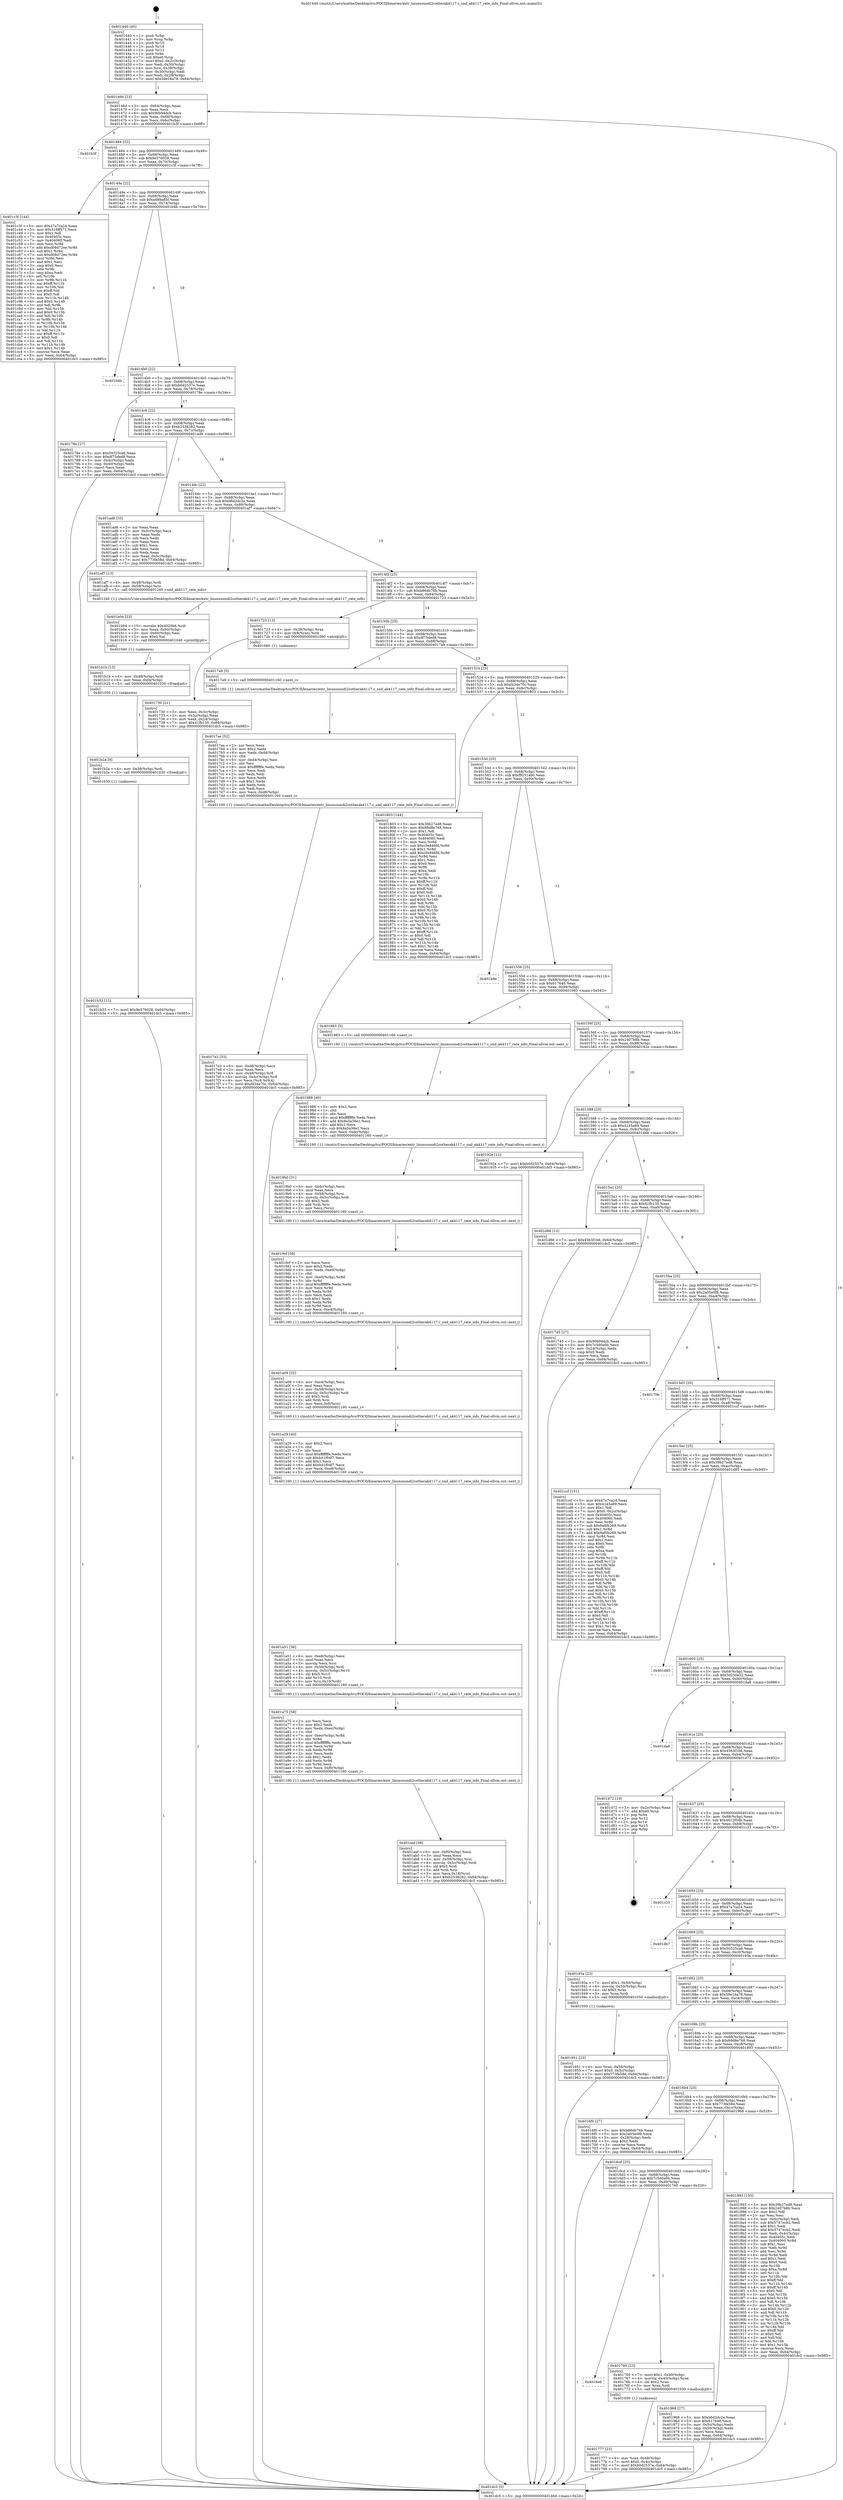 digraph "0x401440" {
  label = "0x401440 (/mnt/c/Users/mathe/Desktop/tcc/POCII/binaries/extr_linuxsoundi2cotherak4117.c_snd_ak4117_rate_info_Final-ollvm.out::main(0))"
  labelloc = "t"
  node[shape=record]

  Entry [label="",width=0.3,height=0.3,shape=circle,fillcolor=black,style=filled]
  "0x40146d" [label="{
     0x40146d [23]\l
     | [instrs]\l
     &nbsp;&nbsp;0x40146d \<+3\>: mov -0x64(%rbp),%eax\l
     &nbsp;&nbsp;0x401470 \<+2\>: mov %eax,%ecx\l
     &nbsp;&nbsp;0x401472 \<+6\>: sub $0x90b94dcb,%ecx\l
     &nbsp;&nbsp;0x401478 \<+3\>: mov %eax,-0x68(%rbp)\l
     &nbsp;&nbsp;0x40147b \<+3\>: mov %ecx,-0x6c(%rbp)\l
     &nbsp;&nbsp;0x40147e \<+6\>: je 0000000000401b3f \<main+0x6ff\>\l
  }"]
  "0x401b3f" [label="{
     0x401b3f\l
  }", style=dashed]
  "0x401484" [label="{
     0x401484 [22]\l
     | [instrs]\l
     &nbsp;&nbsp;0x401484 \<+5\>: jmp 0000000000401489 \<main+0x49\>\l
     &nbsp;&nbsp;0x401489 \<+3\>: mov -0x68(%rbp),%eax\l
     &nbsp;&nbsp;0x40148c \<+5\>: sub $0x9e376028,%eax\l
     &nbsp;&nbsp;0x401491 \<+3\>: mov %eax,-0x70(%rbp)\l
     &nbsp;&nbsp;0x401494 \<+6\>: je 0000000000401c3f \<main+0x7ff\>\l
  }"]
  Exit [label="",width=0.3,height=0.3,shape=circle,fillcolor=black,style=filled,peripheries=2]
  "0x401c3f" [label="{
     0x401c3f [144]\l
     | [instrs]\l
     &nbsp;&nbsp;0x401c3f \<+5\>: mov $0x47a7ca24,%eax\l
     &nbsp;&nbsp;0x401c44 \<+5\>: mov $0x316ff571,%ecx\l
     &nbsp;&nbsp;0x401c49 \<+2\>: mov $0x1,%dl\l
     &nbsp;&nbsp;0x401c4b \<+7\>: mov 0x40405c,%esi\l
     &nbsp;&nbsp;0x401c52 \<+7\>: mov 0x404060,%edi\l
     &nbsp;&nbsp;0x401c59 \<+3\>: mov %esi,%r8d\l
     &nbsp;&nbsp;0x401c5c \<+7\>: add $0xd08d72ee,%r8d\l
     &nbsp;&nbsp;0x401c63 \<+4\>: sub $0x1,%r8d\l
     &nbsp;&nbsp;0x401c67 \<+7\>: sub $0xd08d72ee,%r8d\l
     &nbsp;&nbsp;0x401c6e \<+4\>: imul %r8d,%esi\l
     &nbsp;&nbsp;0x401c72 \<+3\>: and $0x1,%esi\l
     &nbsp;&nbsp;0x401c75 \<+3\>: cmp $0x0,%esi\l
     &nbsp;&nbsp;0x401c78 \<+4\>: sete %r9b\l
     &nbsp;&nbsp;0x401c7c \<+3\>: cmp $0xa,%edi\l
     &nbsp;&nbsp;0x401c7f \<+4\>: setl %r10b\l
     &nbsp;&nbsp;0x401c83 \<+3\>: mov %r9b,%r11b\l
     &nbsp;&nbsp;0x401c86 \<+4\>: xor $0xff,%r11b\l
     &nbsp;&nbsp;0x401c8a \<+3\>: mov %r10b,%bl\l
     &nbsp;&nbsp;0x401c8d \<+3\>: xor $0xff,%bl\l
     &nbsp;&nbsp;0x401c90 \<+3\>: xor $0x0,%dl\l
     &nbsp;&nbsp;0x401c93 \<+3\>: mov %r11b,%r14b\l
     &nbsp;&nbsp;0x401c96 \<+4\>: and $0x0,%r14b\l
     &nbsp;&nbsp;0x401c9a \<+3\>: and %dl,%r9b\l
     &nbsp;&nbsp;0x401c9d \<+3\>: mov %bl,%r15b\l
     &nbsp;&nbsp;0x401ca0 \<+4\>: and $0x0,%r15b\l
     &nbsp;&nbsp;0x401ca4 \<+3\>: and %dl,%r10b\l
     &nbsp;&nbsp;0x401ca7 \<+3\>: or %r9b,%r14b\l
     &nbsp;&nbsp;0x401caa \<+3\>: or %r10b,%r15b\l
     &nbsp;&nbsp;0x401cad \<+3\>: xor %r15b,%r14b\l
     &nbsp;&nbsp;0x401cb0 \<+3\>: or %bl,%r11b\l
     &nbsp;&nbsp;0x401cb3 \<+4\>: xor $0xff,%r11b\l
     &nbsp;&nbsp;0x401cb7 \<+3\>: or $0x0,%dl\l
     &nbsp;&nbsp;0x401cba \<+3\>: and %dl,%r11b\l
     &nbsp;&nbsp;0x401cbd \<+3\>: or %r11b,%r14b\l
     &nbsp;&nbsp;0x401cc0 \<+4\>: test $0x1,%r14b\l
     &nbsp;&nbsp;0x401cc4 \<+3\>: cmovne %ecx,%eax\l
     &nbsp;&nbsp;0x401cc7 \<+3\>: mov %eax,-0x64(%rbp)\l
     &nbsp;&nbsp;0x401cca \<+5\>: jmp 0000000000401dc5 \<main+0x985\>\l
  }"]
  "0x40149a" [label="{
     0x40149a [22]\l
     | [instrs]\l
     &nbsp;&nbsp;0x40149a \<+5\>: jmp 000000000040149f \<main+0x5f\>\l
     &nbsp;&nbsp;0x40149f \<+3\>: mov -0x68(%rbp),%eax\l
     &nbsp;&nbsp;0x4014a2 \<+5\>: sub $0xa489a85f,%eax\l
     &nbsp;&nbsp;0x4014a7 \<+3\>: mov %eax,-0x74(%rbp)\l
     &nbsp;&nbsp;0x4014aa \<+6\>: je 0000000000401b4b \<main+0x70b\>\l
  }"]
  "0x401b33" [label="{
     0x401b33 [12]\l
     | [instrs]\l
     &nbsp;&nbsp;0x401b33 \<+7\>: movl $0x9e376028,-0x64(%rbp)\l
     &nbsp;&nbsp;0x401b3a \<+5\>: jmp 0000000000401dc5 \<main+0x985\>\l
  }"]
  "0x401b4b" [label="{
     0x401b4b\l
  }", style=dashed]
  "0x4014b0" [label="{
     0x4014b0 [22]\l
     | [instrs]\l
     &nbsp;&nbsp;0x4014b0 \<+5\>: jmp 00000000004014b5 \<main+0x75\>\l
     &nbsp;&nbsp;0x4014b5 \<+3\>: mov -0x68(%rbp),%eax\l
     &nbsp;&nbsp;0x4014b8 \<+5\>: sub $0xb0d2537e,%eax\l
     &nbsp;&nbsp;0x4014bd \<+3\>: mov %eax,-0x78(%rbp)\l
     &nbsp;&nbsp;0x4014c0 \<+6\>: je 000000000040178e \<main+0x34e\>\l
  }"]
  "0x401b2a" [label="{
     0x401b2a [9]\l
     | [instrs]\l
     &nbsp;&nbsp;0x401b2a \<+4\>: mov -0x58(%rbp),%rdi\l
     &nbsp;&nbsp;0x401b2e \<+5\>: call 0000000000401030 \<free@plt\>\l
     | [calls]\l
     &nbsp;&nbsp;0x401030 \{1\} (unknown)\l
  }"]
  "0x40178e" [label="{
     0x40178e [27]\l
     | [instrs]\l
     &nbsp;&nbsp;0x40178e \<+5\>: mov $0x50325ca6,%eax\l
     &nbsp;&nbsp;0x401793 \<+5\>: mov $0xdf75ded8,%ecx\l
     &nbsp;&nbsp;0x401798 \<+3\>: mov -0x4c(%rbp),%edx\l
     &nbsp;&nbsp;0x40179b \<+3\>: cmp -0x40(%rbp),%edx\l
     &nbsp;&nbsp;0x40179e \<+3\>: cmovl %ecx,%eax\l
     &nbsp;&nbsp;0x4017a1 \<+3\>: mov %eax,-0x64(%rbp)\l
     &nbsp;&nbsp;0x4017a4 \<+5\>: jmp 0000000000401dc5 \<main+0x985\>\l
  }"]
  "0x4014c6" [label="{
     0x4014c6 [22]\l
     | [instrs]\l
     &nbsp;&nbsp;0x4014c6 \<+5\>: jmp 00000000004014cb \<main+0x8b\>\l
     &nbsp;&nbsp;0x4014cb \<+3\>: mov -0x68(%rbp),%eax\l
     &nbsp;&nbsp;0x4014ce \<+5\>: sub $0xb2538282,%eax\l
     &nbsp;&nbsp;0x4014d3 \<+3\>: mov %eax,-0x7c(%rbp)\l
     &nbsp;&nbsp;0x4014d6 \<+6\>: je 0000000000401ad6 \<main+0x696\>\l
  }"]
  "0x401b1b" [label="{
     0x401b1b [15]\l
     | [instrs]\l
     &nbsp;&nbsp;0x401b1b \<+4\>: mov -0x48(%rbp),%rdi\l
     &nbsp;&nbsp;0x401b1f \<+6\>: mov %eax,-0xf4(%rbp)\l
     &nbsp;&nbsp;0x401b25 \<+5\>: call 0000000000401030 \<free@plt\>\l
     | [calls]\l
     &nbsp;&nbsp;0x401030 \{1\} (unknown)\l
  }"]
  "0x401ad6" [label="{
     0x401ad6 [33]\l
     | [instrs]\l
     &nbsp;&nbsp;0x401ad6 \<+2\>: xor %eax,%eax\l
     &nbsp;&nbsp;0x401ad8 \<+3\>: mov -0x5c(%rbp),%ecx\l
     &nbsp;&nbsp;0x401adb \<+2\>: mov %eax,%edx\l
     &nbsp;&nbsp;0x401add \<+2\>: sub %ecx,%edx\l
     &nbsp;&nbsp;0x401adf \<+2\>: mov %eax,%ecx\l
     &nbsp;&nbsp;0x401ae1 \<+3\>: sub $0x1,%ecx\l
     &nbsp;&nbsp;0x401ae4 \<+2\>: add %ecx,%edx\l
     &nbsp;&nbsp;0x401ae6 \<+2\>: sub %edx,%eax\l
     &nbsp;&nbsp;0x401ae8 \<+3\>: mov %eax,-0x5c(%rbp)\l
     &nbsp;&nbsp;0x401aeb \<+7\>: movl $0x773fa58d,-0x64(%rbp)\l
     &nbsp;&nbsp;0x401af2 \<+5\>: jmp 0000000000401dc5 \<main+0x985\>\l
  }"]
  "0x4014dc" [label="{
     0x4014dc [22]\l
     | [instrs]\l
     &nbsp;&nbsp;0x4014dc \<+5\>: jmp 00000000004014e1 \<main+0xa1\>\l
     &nbsp;&nbsp;0x4014e1 \<+3\>: mov -0x68(%rbp),%eax\l
     &nbsp;&nbsp;0x4014e4 \<+5\>: sub $0xb6d2dc2e,%eax\l
     &nbsp;&nbsp;0x4014e9 \<+3\>: mov %eax,-0x80(%rbp)\l
     &nbsp;&nbsp;0x4014ec \<+6\>: je 0000000000401af7 \<main+0x6b7\>\l
  }"]
  "0x401b04" [label="{
     0x401b04 [23]\l
     | [instrs]\l
     &nbsp;&nbsp;0x401b04 \<+10\>: movabs $0x4020b6,%rdi\l
     &nbsp;&nbsp;0x401b0e \<+3\>: mov %eax,-0x60(%rbp)\l
     &nbsp;&nbsp;0x401b11 \<+3\>: mov -0x60(%rbp),%esi\l
     &nbsp;&nbsp;0x401b14 \<+2\>: mov $0x0,%al\l
     &nbsp;&nbsp;0x401b16 \<+5\>: call 0000000000401040 \<printf@plt\>\l
     | [calls]\l
     &nbsp;&nbsp;0x401040 \{1\} (unknown)\l
  }"]
  "0x401af7" [label="{
     0x401af7 [13]\l
     | [instrs]\l
     &nbsp;&nbsp;0x401af7 \<+4\>: mov -0x48(%rbp),%rdi\l
     &nbsp;&nbsp;0x401afb \<+4\>: mov -0x58(%rbp),%rsi\l
     &nbsp;&nbsp;0x401aff \<+5\>: call 0000000000401240 \<snd_ak4117_rate_info\>\l
     | [calls]\l
     &nbsp;&nbsp;0x401240 \{1\} (/mnt/c/Users/mathe/Desktop/tcc/POCII/binaries/extr_linuxsoundi2cotherak4117.c_snd_ak4117_rate_info_Final-ollvm.out::snd_ak4117_rate_info)\l
  }"]
  "0x4014f2" [label="{
     0x4014f2 [25]\l
     | [instrs]\l
     &nbsp;&nbsp;0x4014f2 \<+5\>: jmp 00000000004014f7 \<main+0xb7\>\l
     &nbsp;&nbsp;0x4014f7 \<+3\>: mov -0x68(%rbp),%eax\l
     &nbsp;&nbsp;0x4014fa \<+5\>: sub $0xb86db76b,%eax\l
     &nbsp;&nbsp;0x4014ff \<+6\>: mov %eax,-0x84(%rbp)\l
     &nbsp;&nbsp;0x401505 \<+6\>: je 0000000000401723 \<main+0x2e3\>\l
  }"]
  "0x401aaf" [label="{
     0x401aaf [39]\l
     | [instrs]\l
     &nbsp;&nbsp;0x401aaf \<+6\>: mov -0xf0(%rbp),%ecx\l
     &nbsp;&nbsp;0x401ab5 \<+3\>: imul %eax,%ecx\l
     &nbsp;&nbsp;0x401ab8 \<+4\>: mov -0x58(%rbp),%rsi\l
     &nbsp;&nbsp;0x401abc \<+4\>: movslq -0x5c(%rbp),%rdi\l
     &nbsp;&nbsp;0x401ac0 \<+4\>: shl $0x5,%rdi\l
     &nbsp;&nbsp;0x401ac4 \<+3\>: add %rdi,%rsi\l
     &nbsp;&nbsp;0x401ac7 \<+3\>: mov %ecx,0x18(%rsi)\l
     &nbsp;&nbsp;0x401aca \<+7\>: movl $0xb2538282,-0x64(%rbp)\l
     &nbsp;&nbsp;0x401ad1 \<+5\>: jmp 0000000000401dc5 \<main+0x985\>\l
  }"]
  "0x401723" [label="{
     0x401723 [13]\l
     | [instrs]\l
     &nbsp;&nbsp;0x401723 \<+4\>: mov -0x38(%rbp),%rax\l
     &nbsp;&nbsp;0x401727 \<+4\>: mov 0x8(%rax),%rdi\l
     &nbsp;&nbsp;0x40172b \<+5\>: call 0000000000401060 \<atoi@plt\>\l
     | [calls]\l
     &nbsp;&nbsp;0x401060 \{1\} (unknown)\l
  }"]
  "0x40150b" [label="{
     0x40150b [25]\l
     | [instrs]\l
     &nbsp;&nbsp;0x40150b \<+5\>: jmp 0000000000401510 \<main+0xd0\>\l
     &nbsp;&nbsp;0x401510 \<+3\>: mov -0x68(%rbp),%eax\l
     &nbsp;&nbsp;0x401513 \<+5\>: sub $0xdf75ded8,%eax\l
     &nbsp;&nbsp;0x401518 \<+6\>: mov %eax,-0x88(%rbp)\l
     &nbsp;&nbsp;0x40151e \<+6\>: je 00000000004017a9 \<main+0x369\>\l
  }"]
  "0x401a75" [label="{
     0x401a75 [58]\l
     | [instrs]\l
     &nbsp;&nbsp;0x401a75 \<+2\>: xor %ecx,%ecx\l
     &nbsp;&nbsp;0x401a77 \<+5\>: mov $0x2,%edx\l
     &nbsp;&nbsp;0x401a7c \<+6\>: mov %edx,-0xec(%rbp)\l
     &nbsp;&nbsp;0x401a82 \<+1\>: cltd\l
     &nbsp;&nbsp;0x401a83 \<+7\>: mov -0xec(%rbp),%r8d\l
     &nbsp;&nbsp;0x401a8a \<+3\>: idiv %r8d\l
     &nbsp;&nbsp;0x401a8d \<+6\>: imul $0xfffffffe,%edx,%edx\l
     &nbsp;&nbsp;0x401a93 \<+3\>: mov %ecx,%r9d\l
     &nbsp;&nbsp;0x401a96 \<+3\>: sub %edx,%r9d\l
     &nbsp;&nbsp;0x401a99 \<+2\>: mov %ecx,%edx\l
     &nbsp;&nbsp;0x401a9b \<+3\>: sub $0x1,%edx\l
     &nbsp;&nbsp;0x401a9e \<+3\>: add %edx,%r9d\l
     &nbsp;&nbsp;0x401aa1 \<+3\>: sub %r9d,%ecx\l
     &nbsp;&nbsp;0x401aa4 \<+6\>: mov %ecx,-0xf0(%rbp)\l
     &nbsp;&nbsp;0x401aaa \<+5\>: call 0000000000401160 \<next_i\>\l
     | [calls]\l
     &nbsp;&nbsp;0x401160 \{1\} (/mnt/c/Users/mathe/Desktop/tcc/POCII/binaries/extr_linuxsoundi2cotherak4117.c_snd_ak4117_rate_info_Final-ollvm.out::next_i)\l
  }"]
  "0x4017a9" [label="{
     0x4017a9 [5]\l
     | [instrs]\l
     &nbsp;&nbsp;0x4017a9 \<+5\>: call 0000000000401160 \<next_i\>\l
     | [calls]\l
     &nbsp;&nbsp;0x401160 \{1\} (/mnt/c/Users/mathe/Desktop/tcc/POCII/binaries/extr_linuxsoundi2cotherak4117.c_snd_ak4117_rate_info_Final-ollvm.out::next_i)\l
  }"]
  "0x401524" [label="{
     0x401524 [25]\l
     | [instrs]\l
     &nbsp;&nbsp;0x401524 \<+5\>: jmp 0000000000401529 \<main+0xe9\>\l
     &nbsp;&nbsp;0x401529 \<+3\>: mov -0x68(%rbp),%eax\l
     &nbsp;&nbsp;0x40152c \<+5\>: sub $0xf434e70c,%eax\l
     &nbsp;&nbsp;0x401531 \<+6\>: mov %eax,-0x8c(%rbp)\l
     &nbsp;&nbsp;0x401537 \<+6\>: je 0000000000401803 \<main+0x3c3\>\l
  }"]
  "0x401a51" [label="{
     0x401a51 [36]\l
     | [instrs]\l
     &nbsp;&nbsp;0x401a51 \<+6\>: mov -0xe8(%rbp),%ecx\l
     &nbsp;&nbsp;0x401a57 \<+3\>: imul %eax,%ecx\l
     &nbsp;&nbsp;0x401a5a \<+3\>: movslq %ecx,%rsi\l
     &nbsp;&nbsp;0x401a5d \<+4\>: mov -0x58(%rbp),%rdi\l
     &nbsp;&nbsp;0x401a61 \<+4\>: movslq -0x5c(%rbp),%r10\l
     &nbsp;&nbsp;0x401a65 \<+4\>: shl $0x5,%r10\l
     &nbsp;&nbsp;0x401a69 \<+3\>: add %r10,%rdi\l
     &nbsp;&nbsp;0x401a6c \<+4\>: mov %rsi,0x10(%rdi)\l
     &nbsp;&nbsp;0x401a70 \<+5\>: call 0000000000401160 \<next_i\>\l
     | [calls]\l
     &nbsp;&nbsp;0x401160 \{1\} (/mnt/c/Users/mathe/Desktop/tcc/POCII/binaries/extr_linuxsoundi2cotherak4117.c_snd_ak4117_rate_info_Final-ollvm.out::next_i)\l
  }"]
  "0x401803" [label="{
     0x401803 [144]\l
     | [instrs]\l
     &nbsp;&nbsp;0x401803 \<+5\>: mov $0x39b27ed8,%eax\l
     &nbsp;&nbsp;0x401808 \<+5\>: mov $0x68d8e768,%ecx\l
     &nbsp;&nbsp;0x40180d \<+2\>: mov $0x1,%dl\l
     &nbsp;&nbsp;0x40180f \<+7\>: mov 0x40405c,%esi\l
     &nbsp;&nbsp;0x401816 \<+7\>: mov 0x404060,%edi\l
     &nbsp;&nbsp;0x40181d \<+3\>: mov %esi,%r8d\l
     &nbsp;&nbsp;0x401820 \<+7\>: sub $0xc5e846fd,%r8d\l
     &nbsp;&nbsp;0x401827 \<+4\>: sub $0x1,%r8d\l
     &nbsp;&nbsp;0x40182b \<+7\>: add $0xc5e846fd,%r8d\l
     &nbsp;&nbsp;0x401832 \<+4\>: imul %r8d,%esi\l
     &nbsp;&nbsp;0x401836 \<+3\>: and $0x1,%esi\l
     &nbsp;&nbsp;0x401839 \<+3\>: cmp $0x0,%esi\l
     &nbsp;&nbsp;0x40183c \<+4\>: sete %r9b\l
     &nbsp;&nbsp;0x401840 \<+3\>: cmp $0xa,%edi\l
     &nbsp;&nbsp;0x401843 \<+4\>: setl %r10b\l
     &nbsp;&nbsp;0x401847 \<+3\>: mov %r9b,%r11b\l
     &nbsp;&nbsp;0x40184a \<+4\>: xor $0xff,%r11b\l
     &nbsp;&nbsp;0x40184e \<+3\>: mov %r10b,%bl\l
     &nbsp;&nbsp;0x401851 \<+3\>: xor $0xff,%bl\l
     &nbsp;&nbsp;0x401854 \<+3\>: xor $0x0,%dl\l
     &nbsp;&nbsp;0x401857 \<+3\>: mov %r11b,%r14b\l
     &nbsp;&nbsp;0x40185a \<+4\>: and $0x0,%r14b\l
     &nbsp;&nbsp;0x40185e \<+3\>: and %dl,%r9b\l
     &nbsp;&nbsp;0x401861 \<+3\>: mov %bl,%r15b\l
     &nbsp;&nbsp;0x401864 \<+4\>: and $0x0,%r15b\l
     &nbsp;&nbsp;0x401868 \<+3\>: and %dl,%r10b\l
     &nbsp;&nbsp;0x40186b \<+3\>: or %r9b,%r14b\l
     &nbsp;&nbsp;0x40186e \<+3\>: or %r10b,%r15b\l
     &nbsp;&nbsp;0x401871 \<+3\>: xor %r15b,%r14b\l
     &nbsp;&nbsp;0x401874 \<+3\>: or %bl,%r11b\l
     &nbsp;&nbsp;0x401877 \<+4\>: xor $0xff,%r11b\l
     &nbsp;&nbsp;0x40187b \<+3\>: or $0x0,%dl\l
     &nbsp;&nbsp;0x40187e \<+3\>: and %dl,%r11b\l
     &nbsp;&nbsp;0x401881 \<+3\>: or %r11b,%r14b\l
     &nbsp;&nbsp;0x401884 \<+4\>: test $0x1,%r14b\l
     &nbsp;&nbsp;0x401888 \<+3\>: cmovne %ecx,%eax\l
     &nbsp;&nbsp;0x40188b \<+3\>: mov %eax,-0x64(%rbp)\l
     &nbsp;&nbsp;0x40188e \<+5\>: jmp 0000000000401dc5 \<main+0x985\>\l
  }"]
  "0x40153d" [label="{
     0x40153d [25]\l
     | [instrs]\l
     &nbsp;&nbsp;0x40153d \<+5\>: jmp 0000000000401542 \<main+0x102\>\l
     &nbsp;&nbsp;0x401542 \<+3\>: mov -0x68(%rbp),%eax\l
     &nbsp;&nbsp;0x401545 \<+5\>: sub $0xf9251ab0,%eax\l
     &nbsp;&nbsp;0x40154a \<+6\>: mov %eax,-0x90(%rbp)\l
     &nbsp;&nbsp;0x401550 \<+6\>: je 0000000000401b9e \<main+0x75e\>\l
  }"]
  "0x401a29" [label="{
     0x401a29 [40]\l
     | [instrs]\l
     &nbsp;&nbsp;0x401a29 \<+5\>: mov $0x2,%ecx\l
     &nbsp;&nbsp;0x401a2e \<+1\>: cltd\l
     &nbsp;&nbsp;0x401a2f \<+2\>: idiv %ecx\l
     &nbsp;&nbsp;0x401a31 \<+6\>: imul $0xfffffffe,%edx,%ecx\l
     &nbsp;&nbsp;0x401a37 \<+6\>: sub $0xb41f04f7,%ecx\l
     &nbsp;&nbsp;0x401a3d \<+3\>: add $0x1,%ecx\l
     &nbsp;&nbsp;0x401a40 \<+6\>: add $0xb41f04f7,%ecx\l
     &nbsp;&nbsp;0x401a46 \<+6\>: mov %ecx,-0xe8(%rbp)\l
     &nbsp;&nbsp;0x401a4c \<+5\>: call 0000000000401160 \<next_i\>\l
     | [calls]\l
     &nbsp;&nbsp;0x401160 \{1\} (/mnt/c/Users/mathe/Desktop/tcc/POCII/binaries/extr_linuxsoundi2cotherak4117.c_snd_ak4117_rate_info_Final-ollvm.out::next_i)\l
  }"]
  "0x401b9e" [label="{
     0x401b9e\l
  }", style=dashed]
  "0x401556" [label="{
     0x401556 [25]\l
     | [instrs]\l
     &nbsp;&nbsp;0x401556 \<+5\>: jmp 000000000040155b \<main+0x11b\>\l
     &nbsp;&nbsp;0x40155b \<+3\>: mov -0x68(%rbp),%eax\l
     &nbsp;&nbsp;0x40155e \<+5\>: sub $0x617648,%eax\l
     &nbsp;&nbsp;0x401563 \<+6\>: mov %eax,-0x94(%rbp)\l
     &nbsp;&nbsp;0x401569 \<+6\>: je 0000000000401983 \<main+0x543\>\l
  }"]
  "0x401a09" [label="{
     0x401a09 [32]\l
     | [instrs]\l
     &nbsp;&nbsp;0x401a09 \<+6\>: mov -0xe4(%rbp),%ecx\l
     &nbsp;&nbsp;0x401a0f \<+3\>: imul %eax,%ecx\l
     &nbsp;&nbsp;0x401a12 \<+4\>: mov -0x58(%rbp),%rsi\l
     &nbsp;&nbsp;0x401a16 \<+4\>: movslq -0x5c(%rbp),%rdi\l
     &nbsp;&nbsp;0x401a1a \<+4\>: shl $0x5,%rdi\l
     &nbsp;&nbsp;0x401a1e \<+3\>: add %rdi,%rsi\l
     &nbsp;&nbsp;0x401a21 \<+3\>: mov %ecx,0x8(%rsi)\l
     &nbsp;&nbsp;0x401a24 \<+5\>: call 0000000000401160 \<next_i\>\l
     | [calls]\l
     &nbsp;&nbsp;0x401160 \{1\} (/mnt/c/Users/mathe/Desktop/tcc/POCII/binaries/extr_linuxsoundi2cotherak4117.c_snd_ak4117_rate_info_Final-ollvm.out::next_i)\l
  }"]
  "0x401983" [label="{
     0x401983 [5]\l
     | [instrs]\l
     &nbsp;&nbsp;0x401983 \<+5\>: call 0000000000401160 \<next_i\>\l
     | [calls]\l
     &nbsp;&nbsp;0x401160 \{1\} (/mnt/c/Users/mathe/Desktop/tcc/POCII/binaries/extr_linuxsoundi2cotherak4117.c_snd_ak4117_rate_info_Final-ollvm.out::next_i)\l
  }"]
  "0x40156f" [label="{
     0x40156f [25]\l
     | [instrs]\l
     &nbsp;&nbsp;0x40156f \<+5\>: jmp 0000000000401574 \<main+0x134\>\l
     &nbsp;&nbsp;0x401574 \<+3\>: mov -0x68(%rbp),%eax\l
     &nbsp;&nbsp;0x401577 \<+5\>: sub $0x2407b8b,%eax\l
     &nbsp;&nbsp;0x40157c \<+6\>: mov %eax,-0x98(%rbp)\l
     &nbsp;&nbsp;0x401582 \<+6\>: je 000000000040192e \<main+0x4ee\>\l
  }"]
  "0x4019cf" [label="{
     0x4019cf [58]\l
     | [instrs]\l
     &nbsp;&nbsp;0x4019cf \<+2\>: xor %ecx,%ecx\l
     &nbsp;&nbsp;0x4019d1 \<+5\>: mov $0x2,%edx\l
     &nbsp;&nbsp;0x4019d6 \<+6\>: mov %edx,-0xe0(%rbp)\l
     &nbsp;&nbsp;0x4019dc \<+1\>: cltd\l
     &nbsp;&nbsp;0x4019dd \<+7\>: mov -0xe0(%rbp),%r8d\l
     &nbsp;&nbsp;0x4019e4 \<+3\>: idiv %r8d\l
     &nbsp;&nbsp;0x4019e7 \<+6\>: imul $0xfffffffe,%edx,%edx\l
     &nbsp;&nbsp;0x4019ed \<+3\>: mov %ecx,%r9d\l
     &nbsp;&nbsp;0x4019f0 \<+3\>: sub %edx,%r9d\l
     &nbsp;&nbsp;0x4019f3 \<+2\>: mov %ecx,%edx\l
     &nbsp;&nbsp;0x4019f5 \<+3\>: sub $0x1,%edx\l
     &nbsp;&nbsp;0x4019f8 \<+3\>: add %edx,%r9d\l
     &nbsp;&nbsp;0x4019fb \<+3\>: sub %r9d,%ecx\l
     &nbsp;&nbsp;0x4019fe \<+6\>: mov %ecx,-0xe4(%rbp)\l
     &nbsp;&nbsp;0x401a04 \<+5\>: call 0000000000401160 \<next_i\>\l
     | [calls]\l
     &nbsp;&nbsp;0x401160 \{1\} (/mnt/c/Users/mathe/Desktop/tcc/POCII/binaries/extr_linuxsoundi2cotherak4117.c_snd_ak4117_rate_info_Final-ollvm.out::next_i)\l
  }"]
  "0x40192e" [label="{
     0x40192e [12]\l
     | [instrs]\l
     &nbsp;&nbsp;0x40192e \<+7\>: movl $0xb0d2537e,-0x64(%rbp)\l
     &nbsp;&nbsp;0x401935 \<+5\>: jmp 0000000000401dc5 \<main+0x985\>\l
  }"]
  "0x401588" [label="{
     0x401588 [25]\l
     | [instrs]\l
     &nbsp;&nbsp;0x401588 \<+5\>: jmp 000000000040158d \<main+0x14d\>\l
     &nbsp;&nbsp;0x40158d \<+3\>: mov -0x68(%rbp),%eax\l
     &nbsp;&nbsp;0x401590 \<+5\>: sub $0x4145a69,%eax\l
     &nbsp;&nbsp;0x401595 \<+6\>: mov %eax,-0x9c(%rbp)\l
     &nbsp;&nbsp;0x40159b \<+6\>: je 0000000000401d66 \<main+0x926\>\l
  }"]
  "0x4019b0" [label="{
     0x4019b0 [31]\l
     | [instrs]\l
     &nbsp;&nbsp;0x4019b0 \<+6\>: mov -0xdc(%rbp),%ecx\l
     &nbsp;&nbsp;0x4019b6 \<+3\>: imul %eax,%ecx\l
     &nbsp;&nbsp;0x4019b9 \<+4\>: mov -0x58(%rbp),%rsi\l
     &nbsp;&nbsp;0x4019bd \<+4\>: movslq -0x5c(%rbp),%rdi\l
     &nbsp;&nbsp;0x4019c1 \<+4\>: shl $0x5,%rdi\l
     &nbsp;&nbsp;0x4019c5 \<+3\>: add %rdi,%rsi\l
     &nbsp;&nbsp;0x4019c8 \<+2\>: mov %ecx,(%rsi)\l
     &nbsp;&nbsp;0x4019ca \<+5\>: call 0000000000401160 \<next_i\>\l
     | [calls]\l
     &nbsp;&nbsp;0x401160 \{1\} (/mnt/c/Users/mathe/Desktop/tcc/POCII/binaries/extr_linuxsoundi2cotherak4117.c_snd_ak4117_rate_info_Final-ollvm.out::next_i)\l
  }"]
  "0x401d66" [label="{
     0x401d66 [12]\l
     | [instrs]\l
     &nbsp;&nbsp;0x401d66 \<+7\>: movl $0x4563f1b6,-0x64(%rbp)\l
     &nbsp;&nbsp;0x401d6d \<+5\>: jmp 0000000000401dc5 \<main+0x985\>\l
  }"]
  "0x4015a1" [label="{
     0x4015a1 [25]\l
     | [instrs]\l
     &nbsp;&nbsp;0x4015a1 \<+5\>: jmp 00000000004015a6 \<main+0x166\>\l
     &nbsp;&nbsp;0x4015a6 \<+3\>: mov -0x68(%rbp),%eax\l
     &nbsp;&nbsp;0x4015a9 \<+5\>: sub $0x41fb130,%eax\l
     &nbsp;&nbsp;0x4015ae \<+6\>: mov %eax,-0xa0(%rbp)\l
     &nbsp;&nbsp;0x4015b4 \<+6\>: je 0000000000401745 \<main+0x305\>\l
  }"]
  "0x401988" [label="{
     0x401988 [40]\l
     | [instrs]\l
     &nbsp;&nbsp;0x401988 \<+5\>: mov $0x2,%ecx\l
     &nbsp;&nbsp;0x40198d \<+1\>: cltd\l
     &nbsp;&nbsp;0x40198e \<+2\>: idiv %ecx\l
     &nbsp;&nbsp;0x401990 \<+6\>: imul $0xfffffffe,%edx,%ecx\l
     &nbsp;&nbsp;0x401996 \<+6\>: add $0x8a5a38e1,%ecx\l
     &nbsp;&nbsp;0x40199c \<+3\>: add $0x1,%ecx\l
     &nbsp;&nbsp;0x40199f \<+6\>: sub $0x8a5a38e1,%ecx\l
     &nbsp;&nbsp;0x4019a5 \<+6\>: mov %ecx,-0xdc(%rbp)\l
     &nbsp;&nbsp;0x4019ab \<+5\>: call 0000000000401160 \<next_i\>\l
     | [calls]\l
     &nbsp;&nbsp;0x401160 \{1\} (/mnt/c/Users/mathe/Desktop/tcc/POCII/binaries/extr_linuxsoundi2cotherak4117.c_snd_ak4117_rate_info_Final-ollvm.out::next_i)\l
  }"]
  "0x401745" [label="{
     0x401745 [27]\l
     | [instrs]\l
     &nbsp;&nbsp;0x401745 \<+5\>: mov $0x90b94dcb,%eax\l
     &nbsp;&nbsp;0x40174a \<+5\>: mov $0x7c5d0a0b,%ecx\l
     &nbsp;&nbsp;0x40174f \<+3\>: mov -0x24(%rbp),%edx\l
     &nbsp;&nbsp;0x401752 \<+3\>: cmp $0x0,%edx\l
     &nbsp;&nbsp;0x401755 \<+3\>: cmove %ecx,%eax\l
     &nbsp;&nbsp;0x401758 \<+3\>: mov %eax,-0x64(%rbp)\l
     &nbsp;&nbsp;0x40175b \<+5\>: jmp 0000000000401dc5 \<main+0x985\>\l
  }"]
  "0x4015ba" [label="{
     0x4015ba [25]\l
     | [instrs]\l
     &nbsp;&nbsp;0x4015ba \<+5\>: jmp 00000000004015bf \<main+0x17f\>\l
     &nbsp;&nbsp;0x4015bf \<+3\>: mov -0x68(%rbp),%eax\l
     &nbsp;&nbsp;0x4015c2 \<+5\>: sub $0x2a05e0f8,%eax\l
     &nbsp;&nbsp;0x4015c7 \<+6\>: mov %eax,-0xa4(%rbp)\l
     &nbsp;&nbsp;0x4015cd \<+6\>: je 000000000040170b \<main+0x2cb\>\l
  }"]
  "0x401951" [label="{
     0x401951 [23]\l
     | [instrs]\l
     &nbsp;&nbsp;0x401951 \<+4\>: mov %rax,-0x58(%rbp)\l
     &nbsp;&nbsp;0x401955 \<+7\>: movl $0x0,-0x5c(%rbp)\l
     &nbsp;&nbsp;0x40195c \<+7\>: movl $0x773fa58d,-0x64(%rbp)\l
     &nbsp;&nbsp;0x401963 \<+5\>: jmp 0000000000401dc5 \<main+0x985\>\l
  }"]
  "0x40170b" [label="{
     0x40170b\l
  }", style=dashed]
  "0x4015d3" [label="{
     0x4015d3 [25]\l
     | [instrs]\l
     &nbsp;&nbsp;0x4015d3 \<+5\>: jmp 00000000004015d8 \<main+0x198\>\l
     &nbsp;&nbsp;0x4015d8 \<+3\>: mov -0x68(%rbp),%eax\l
     &nbsp;&nbsp;0x4015db \<+5\>: sub $0x316ff571,%eax\l
     &nbsp;&nbsp;0x4015e0 \<+6\>: mov %eax,-0xa8(%rbp)\l
     &nbsp;&nbsp;0x4015e6 \<+6\>: je 0000000000401ccf \<main+0x88f\>\l
  }"]
  "0x4017e2" [label="{
     0x4017e2 [33]\l
     | [instrs]\l
     &nbsp;&nbsp;0x4017e2 \<+6\>: mov -0xd8(%rbp),%ecx\l
     &nbsp;&nbsp;0x4017e8 \<+3\>: imul %eax,%ecx\l
     &nbsp;&nbsp;0x4017eb \<+4\>: mov -0x48(%rbp),%r8\l
     &nbsp;&nbsp;0x4017ef \<+4\>: movslq -0x4c(%rbp),%r9\l
     &nbsp;&nbsp;0x4017f3 \<+4\>: mov %ecx,(%r8,%r9,4)\l
     &nbsp;&nbsp;0x4017f7 \<+7\>: movl $0xf434e70c,-0x64(%rbp)\l
     &nbsp;&nbsp;0x4017fe \<+5\>: jmp 0000000000401dc5 \<main+0x985\>\l
  }"]
  "0x401ccf" [label="{
     0x401ccf [151]\l
     | [instrs]\l
     &nbsp;&nbsp;0x401ccf \<+5\>: mov $0x47a7ca24,%eax\l
     &nbsp;&nbsp;0x401cd4 \<+5\>: mov $0x4145a69,%ecx\l
     &nbsp;&nbsp;0x401cd9 \<+2\>: mov $0x1,%dl\l
     &nbsp;&nbsp;0x401cdb \<+7\>: movl $0x0,-0x2c(%rbp)\l
     &nbsp;&nbsp;0x401ce2 \<+7\>: mov 0x40405c,%esi\l
     &nbsp;&nbsp;0x401ce9 \<+7\>: mov 0x404060,%edi\l
     &nbsp;&nbsp;0x401cf0 \<+3\>: mov %esi,%r8d\l
     &nbsp;&nbsp;0x401cf3 \<+7\>: sub $0x9af0b269,%r8d\l
     &nbsp;&nbsp;0x401cfa \<+4\>: sub $0x1,%r8d\l
     &nbsp;&nbsp;0x401cfe \<+7\>: add $0x9af0b269,%r8d\l
     &nbsp;&nbsp;0x401d05 \<+4\>: imul %r8d,%esi\l
     &nbsp;&nbsp;0x401d09 \<+3\>: and $0x1,%esi\l
     &nbsp;&nbsp;0x401d0c \<+3\>: cmp $0x0,%esi\l
     &nbsp;&nbsp;0x401d0f \<+4\>: sete %r9b\l
     &nbsp;&nbsp;0x401d13 \<+3\>: cmp $0xa,%edi\l
     &nbsp;&nbsp;0x401d16 \<+4\>: setl %r10b\l
     &nbsp;&nbsp;0x401d1a \<+3\>: mov %r9b,%r11b\l
     &nbsp;&nbsp;0x401d1d \<+4\>: xor $0xff,%r11b\l
     &nbsp;&nbsp;0x401d21 \<+3\>: mov %r10b,%bl\l
     &nbsp;&nbsp;0x401d24 \<+3\>: xor $0xff,%bl\l
     &nbsp;&nbsp;0x401d27 \<+3\>: xor $0x0,%dl\l
     &nbsp;&nbsp;0x401d2a \<+3\>: mov %r11b,%r14b\l
     &nbsp;&nbsp;0x401d2d \<+4\>: and $0x0,%r14b\l
     &nbsp;&nbsp;0x401d31 \<+3\>: and %dl,%r9b\l
     &nbsp;&nbsp;0x401d34 \<+3\>: mov %bl,%r15b\l
     &nbsp;&nbsp;0x401d37 \<+4\>: and $0x0,%r15b\l
     &nbsp;&nbsp;0x401d3b \<+3\>: and %dl,%r10b\l
     &nbsp;&nbsp;0x401d3e \<+3\>: or %r9b,%r14b\l
     &nbsp;&nbsp;0x401d41 \<+3\>: or %r10b,%r15b\l
     &nbsp;&nbsp;0x401d44 \<+3\>: xor %r15b,%r14b\l
     &nbsp;&nbsp;0x401d47 \<+3\>: or %bl,%r11b\l
     &nbsp;&nbsp;0x401d4a \<+4\>: xor $0xff,%r11b\l
     &nbsp;&nbsp;0x401d4e \<+3\>: or $0x0,%dl\l
     &nbsp;&nbsp;0x401d51 \<+3\>: and %dl,%r11b\l
     &nbsp;&nbsp;0x401d54 \<+3\>: or %r11b,%r14b\l
     &nbsp;&nbsp;0x401d57 \<+4\>: test $0x1,%r14b\l
     &nbsp;&nbsp;0x401d5b \<+3\>: cmovne %ecx,%eax\l
     &nbsp;&nbsp;0x401d5e \<+3\>: mov %eax,-0x64(%rbp)\l
     &nbsp;&nbsp;0x401d61 \<+5\>: jmp 0000000000401dc5 \<main+0x985\>\l
  }"]
  "0x4015ec" [label="{
     0x4015ec [25]\l
     | [instrs]\l
     &nbsp;&nbsp;0x4015ec \<+5\>: jmp 00000000004015f1 \<main+0x1b1\>\l
     &nbsp;&nbsp;0x4015f1 \<+3\>: mov -0x68(%rbp),%eax\l
     &nbsp;&nbsp;0x4015f4 \<+5\>: sub $0x39b27ed8,%eax\l
     &nbsp;&nbsp;0x4015f9 \<+6\>: mov %eax,-0xac(%rbp)\l
     &nbsp;&nbsp;0x4015ff \<+6\>: je 0000000000401d85 \<main+0x945\>\l
  }"]
  "0x4017ae" [label="{
     0x4017ae [52]\l
     | [instrs]\l
     &nbsp;&nbsp;0x4017ae \<+2\>: xor %ecx,%ecx\l
     &nbsp;&nbsp;0x4017b0 \<+5\>: mov $0x2,%edx\l
     &nbsp;&nbsp;0x4017b5 \<+6\>: mov %edx,-0xd4(%rbp)\l
     &nbsp;&nbsp;0x4017bb \<+1\>: cltd\l
     &nbsp;&nbsp;0x4017bc \<+6\>: mov -0xd4(%rbp),%esi\l
     &nbsp;&nbsp;0x4017c2 \<+2\>: idiv %esi\l
     &nbsp;&nbsp;0x4017c4 \<+6\>: imul $0xfffffffe,%edx,%edx\l
     &nbsp;&nbsp;0x4017ca \<+2\>: mov %ecx,%edi\l
     &nbsp;&nbsp;0x4017cc \<+2\>: sub %edx,%edi\l
     &nbsp;&nbsp;0x4017ce \<+2\>: mov %ecx,%edx\l
     &nbsp;&nbsp;0x4017d0 \<+3\>: sub $0x1,%edx\l
     &nbsp;&nbsp;0x4017d3 \<+2\>: add %edx,%edi\l
     &nbsp;&nbsp;0x4017d5 \<+2\>: sub %edi,%ecx\l
     &nbsp;&nbsp;0x4017d7 \<+6\>: mov %ecx,-0xd8(%rbp)\l
     &nbsp;&nbsp;0x4017dd \<+5\>: call 0000000000401160 \<next_i\>\l
     | [calls]\l
     &nbsp;&nbsp;0x401160 \{1\} (/mnt/c/Users/mathe/Desktop/tcc/POCII/binaries/extr_linuxsoundi2cotherak4117.c_snd_ak4117_rate_info_Final-ollvm.out::next_i)\l
  }"]
  "0x401d85" [label="{
     0x401d85\l
  }", style=dashed]
  "0x401605" [label="{
     0x401605 [25]\l
     | [instrs]\l
     &nbsp;&nbsp;0x401605 \<+5\>: jmp 000000000040160a \<main+0x1ca\>\l
     &nbsp;&nbsp;0x40160a \<+3\>: mov -0x68(%rbp),%eax\l
     &nbsp;&nbsp;0x40160d \<+5\>: sub $0x3d250e32,%eax\l
     &nbsp;&nbsp;0x401612 \<+6\>: mov %eax,-0xb0(%rbp)\l
     &nbsp;&nbsp;0x401618 \<+6\>: je 0000000000401da6 \<main+0x966\>\l
  }"]
  "0x401777" [label="{
     0x401777 [23]\l
     | [instrs]\l
     &nbsp;&nbsp;0x401777 \<+4\>: mov %rax,-0x48(%rbp)\l
     &nbsp;&nbsp;0x40177b \<+7\>: movl $0x0,-0x4c(%rbp)\l
     &nbsp;&nbsp;0x401782 \<+7\>: movl $0xb0d2537e,-0x64(%rbp)\l
     &nbsp;&nbsp;0x401789 \<+5\>: jmp 0000000000401dc5 \<main+0x985\>\l
  }"]
  "0x401da6" [label="{
     0x401da6\l
  }", style=dashed]
  "0x40161e" [label="{
     0x40161e [25]\l
     | [instrs]\l
     &nbsp;&nbsp;0x40161e \<+5\>: jmp 0000000000401623 \<main+0x1e3\>\l
     &nbsp;&nbsp;0x401623 \<+3\>: mov -0x68(%rbp),%eax\l
     &nbsp;&nbsp;0x401626 \<+5\>: sub $0x4563f1b6,%eax\l
     &nbsp;&nbsp;0x40162b \<+6\>: mov %eax,-0xb4(%rbp)\l
     &nbsp;&nbsp;0x401631 \<+6\>: je 0000000000401d72 \<main+0x932\>\l
  }"]
  "0x4016e6" [label="{
     0x4016e6\l
  }", style=dashed]
  "0x401d72" [label="{
     0x401d72 [19]\l
     | [instrs]\l
     &nbsp;&nbsp;0x401d72 \<+3\>: mov -0x2c(%rbp),%eax\l
     &nbsp;&nbsp;0x401d75 \<+7\>: add $0xe0,%rsp\l
     &nbsp;&nbsp;0x401d7c \<+1\>: pop %rbx\l
     &nbsp;&nbsp;0x401d7d \<+2\>: pop %r12\l
     &nbsp;&nbsp;0x401d7f \<+2\>: pop %r14\l
     &nbsp;&nbsp;0x401d81 \<+2\>: pop %r15\l
     &nbsp;&nbsp;0x401d83 \<+1\>: pop %rbp\l
     &nbsp;&nbsp;0x401d84 \<+1\>: ret\l
  }"]
  "0x401637" [label="{
     0x401637 [25]\l
     | [instrs]\l
     &nbsp;&nbsp;0x401637 \<+5\>: jmp 000000000040163c \<main+0x1fc\>\l
     &nbsp;&nbsp;0x40163c \<+3\>: mov -0x68(%rbp),%eax\l
     &nbsp;&nbsp;0x40163f \<+5\>: sub $0x4612f54b,%eax\l
     &nbsp;&nbsp;0x401644 \<+6\>: mov %eax,-0xb8(%rbp)\l
     &nbsp;&nbsp;0x40164a \<+6\>: je 0000000000401c33 \<main+0x7f3\>\l
  }"]
  "0x401760" [label="{
     0x401760 [23]\l
     | [instrs]\l
     &nbsp;&nbsp;0x401760 \<+7\>: movl $0x1,-0x40(%rbp)\l
     &nbsp;&nbsp;0x401767 \<+4\>: movslq -0x40(%rbp),%rax\l
     &nbsp;&nbsp;0x40176b \<+4\>: shl $0x2,%rax\l
     &nbsp;&nbsp;0x40176f \<+3\>: mov %rax,%rdi\l
     &nbsp;&nbsp;0x401772 \<+5\>: call 0000000000401050 \<malloc@plt\>\l
     | [calls]\l
     &nbsp;&nbsp;0x401050 \{1\} (unknown)\l
  }"]
  "0x401c33" [label="{
     0x401c33\l
  }", style=dashed]
  "0x401650" [label="{
     0x401650 [25]\l
     | [instrs]\l
     &nbsp;&nbsp;0x401650 \<+5\>: jmp 0000000000401655 \<main+0x215\>\l
     &nbsp;&nbsp;0x401655 \<+3\>: mov -0x68(%rbp),%eax\l
     &nbsp;&nbsp;0x401658 \<+5\>: sub $0x47a7ca24,%eax\l
     &nbsp;&nbsp;0x40165d \<+6\>: mov %eax,-0xbc(%rbp)\l
     &nbsp;&nbsp;0x401663 \<+6\>: je 0000000000401db7 \<main+0x977\>\l
  }"]
  "0x4016cd" [label="{
     0x4016cd [25]\l
     | [instrs]\l
     &nbsp;&nbsp;0x4016cd \<+5\>: jmp 00000000004016d2 \<main+0x292\>\l
     &nbsp;&nbsp;0x4016d2 \<+3\>: mov -0x68(%rbp),%eax\l
     &nbsp;&nbsp;0x4016d5 \<+5\>: sub $0x7c5d0a0b,%eax\l
     &nbsp;&nbsp;0x4016da \<+6\>: mov %eax,-0xd0(%rbp)\l
     &nbsp;&nbsp;0x4016e0 \<+6\>: je 0000000000401760 \<main+0x320\>\l
  }"]
  "0x401db7" [label="{
     0x401db7\l
  }", style=dashed]
  "0x401669" [label="{
     0x401669 [25]\l
     | [instrs]\l
     &nbsp;&nbsp;0x401669 \<+5\>: jmp 000000000040166e \<main+0x22e\>\l
     &nbsp;&nbsp;0x40166e \<+3\>: mov -0x68(%rbp),%eax\l
     &nbsp;&nbsp;0x401671 \<+5\>: sub $0x50325ca6,%eax\l
     &nbsp;&nbsp;0x401676 \<+6\>: mov %eax,-0xc0(%rbp)\l
     &nbsp;&nbsp;0x40167c \<+6\>: je 000000000040193a \<main+0x4fa\>\l
  }"]
  "0x401968" [label="{
     0x401968 [27]\l
     | [instrs]\l
     &nbsp;&nbsp;0x401968 \<+5\>: mov $0xb6d2dc2e,%eax\l
     &nbsp;&nbsp;0x40196d \<+5\>: mov $0x617648,%ecx\l
     &nbsp;&nbsp;0x401972 \<+3\>: mov -0x5c(%rbp),%edx\l
     &nbsp;&nbsp;0x401975 \<+3\>: cmp -0x50(%rbp),%edx\l
     &nbsp;&nbsp;0x401978 \<+3\>: cmovl %ecx,%eax\l
     &nbsp;&nbsp;0x40197b \<+3\>: mov %eax,-0x64(%rbp)\l
     &nbsp;&nbsp;0x40197e \<+5\>: jmp 0000000000401dc5 \<main+0x985\>\l
  }"]
  "0x40193a" [label="{
     0x40193a [23]\l
     | [instrs]\l
     &nbsp;&nbsp;0x40193a \<+7\>: movl $0x1,-0x50(%rbp)\l
     &nbsp;&nbsp;0x401941 \<+4\>: movslq -0x50(%rbp),%rax\l
     &nbsp;&nbsp;0x401945 \<+4\>: shl $0x5,%rax\l
     &nbsp;&nbsp;0x401949 \<+3\>: mov %rax,%rdi\l
     &nbsp;&nbsp;0x40194c \<+5\>: call 0000000000401050 \<malloc@plt\>\l
     | [calls]\l
     &nbsp;&nbsp;0x401050 \{1\} (unknown)\l
  }"]
  "0x401682" [label="{
     0x401682 [25]\l
     | [instrs]\l
     &nbsp;&nbsp;0x401682 \<+5\>: jmp 0000000000401687 \<main+0x247\>\l
     &nbsp;&nbsp;0x401687 \<+3\>: mov -0x68(%rbp),%eax\l
     &nbsp;&nbsp;0x40168a \<+5\>: sub $0x59e16a78,%eax\l
     &nbsp;&nbsp;0x40168f \<+6\>: mov %eax,-0xc4(%rbp)\l
     &nbsp;&nbsp;0x401695 \<+6\>: je 00000000004016f0 \<main+0x2b0\>\l
  }"]
  "0x4016b4" [label="{
     0x4016b4 [25]\l
     | [instrs]\l
     &nbsp;&nbsp;0x4016b4 \<+5\>: jmp 00000000004016b9 \<main+0x279\>\l
     &nbsp;&nbsp;0x4016b9 \<+3\>: mov -0x68(%rbp),%eax\l
     &nbsp;&nbsp;0x4016bc \<+5\>: sub $0x773fa58d,%eax\l
     &nbsp;&nbsp;0x4016c1 \<+6\>: mov %eax,-0xcc(%rbp)\l
     &nbsp;&nbsp;0x4016c7 \<+6\>: je 0000000000401968 \<main+0x528\>\l
  }"]
  "0x4016f0" [label="{
     0x4016f0 [27]\l
     | [instrs]\l
     &nbsp;&nbsp;0x4016f0 \<+5\>: mov $0xb86db76b,%eax\l
     &nbsp;&nbsp;0x4016f5 \<+5\>: mov $0x2a05e0f8,%ecx\l
     &nbsp;&nbsp;0x4016fa \<+3\>: mov -0x28(%rbp),%edx\l
     &nbsp;&nbsp;0x4016fd \<+3\>: cmp $0x2,%edx\l
     &nbsp;&nbsp;0x401700 \<+3\>: cmovne %ecx,%eax\l
     &nbsp;&nbsp;0x401703 \<+3\>: mov %eax,-0x64(%rbp)\l
     &nbsp;&nbsp;0x401706 \<+5\>: jmp 0000000000401dc5 \<main+0x985\>\l
  }"]
  "0x40169b" [label="{
     0x40169b [25]\l
     | [instrs]\l
     &nbsp;&nbsp;0x40169b \<+5\>: jmp 00000000004016a0 \<main+0x260\>\l
     &nbsp;&nbsp;0x4016a0 \<+3\>: mov -0x68(%rbp),%eax\l
     &nbsp;&nbsp;0x4016a3 \<+5\>: sub $0x68d8e768,%eax\l
     &nbsp;&nbsp;0x4016a8 \<+6\>: mov %eax,-0xc8(%rbp)\l
     &nbsp;&nbsp;0x4016ae \<+6\>: je 0000000000401893 \<main+0x453\>\l
  }"]
  "0x401dc5" [label="{
     0x401dc5 [5]\l
     | [instrs]\l
     &nbsp;&nbsp;0x401dc5 \<+5\>: jmp 000000000040146d \<main+0x2d\>\l
  }"]
  "0x401440" [label="{
     0x401440 [45]\l
     | [instrs]\l
     &nbsp;&nbsp;0x401440 \<+1\>: push %rbp\l
     &nbsp;&nbsp;0x401441 \<+3\>: mov %rsp,%rbp\l
     &nbsp;&nbsp;0x401444 \<+2\>: push %r15\l
     &nbsp;&nbsp;0x401446 \<+2\>: push %r14\l
     &nbsp;&nbsp;0x401448 \<+2\>: push %r12\l
     &nbsp;&nbsp;0x40144a \<+1\>: push %rbx\l
     &nbsp;&nbsp;0x40144b \<+7\>: sub $0xe0,%rsp\l
     &nbsp;&nbsp;0x401452 \<+7\>: movl $0x0,-0x2c(%rbp)\l
     &nbsp;&nbsp;0x401459 \<+3\>: mov %edi,-0x30(%rbp)\l
     &nbsp;&nbsp;0x40145c \<+4\>: mov %rsi,-0x38(%rbp)\l
     &nbsp;&nbsp;0x401460 \<+3\>: mov -0x30(%rbp),%edi\l
     &nbsp;&nbsp;0x401463 \<+3\>: mov %edi,-0x28(%rbp)\l
     &nbsp;&nbsp;0x401466 \<+7\>: movl $0x59e16a78,-0x64(%rbp)\l
  }"]
  "0x401730" [label="{
     0x401730 [21]\l
     | [instrs]\l
     &nbsp;&nbsp;0x401730 \<+3\>: mov %eax,-0x3c(%rbp)\l
     &nbsp;&nbsp;0x401733 \<+3\>: mov -0x3c(%rbp),%eax\l
     &nbsp;&nbsp;0x401736 \<+3\>: mov %eax,-0x24(%rbp)\l
     &nbsp;&nbsp;0x401739 \<+7\>: movl $0x41fb130,-0x64(%rbp)\l
     &nbsp;&nbsp;0x401740 \<+5\>: jmp 0000000000401dc5 \<main+0x985\>\l
  }"]
  "0x401893" [label="{
     0x401893 [155]\l
     | [instrs]\l
     &nbsp;&nbsp;0x401893 \<+5\>: mov $0x39b27ed8,%eax\l
     &nbsp;&nbsp;0x401898 \<+5\>: mov $0x2407b8b,%ecx\l
     &nbsp;&nbsp;0x40189d \<+2\>: mov $0x1,%dl\l
     &nbsp;&nbsp;0x40189f \<+2\>: xor %esi,%esi\l
     &nbsp;&nbsp;0x4018a1 \<+3\>: mov -0x4c(%rbp),%edi\l
     &nbsp;&nbsp;0x4018a4 \<+6\>: sub $0x5747ecb2,%edi\l
     &nbsp;&nbsp;0x4018aa \<+3\>: add $0x1,%edi\l
     &nbsp;&nbsp;0x4018ad \<+6\>: add $0x5747ecb2,%edi\l
     &nbsp;&nbsp;0x4018b3 \<+3\>: mov %edi,-0x4c(%rbp)\l
     &nbsp;&nbsp;0x4018b6 \<+7\>: mov 0x40405c,%edi\l
     &nbsp;&nbsp;0x4018bd \<+8\>: mov 0x404060,%r8d\l
     &nbsp;&nbsp;0x4018c5 \<+3\>: sub $0x1,%esi\l
     &nbsp;&nbsp;0x4018c8 \<+3\>: mov %edi,%r9d\l
     &nbsp;&nbsp;0x4018cb \<+3\>: add %esi,%r9d\l
     &nbsp;&nbsp;0x4018ce \<+4\>: imul %r9d,%edi\l
     &nbsp;&nbsp;0x4018d2 \<+3\>: and $0x1,%edi\l
     &nbsp;&nbsp;0x4018d5 \<+3\>: cmp $0x0,%edi\l
     &nbsp;&nbsp;0x4018d8 \<+4\>: sete %r10b\l
     &nbsp;&nbsp;0x4018dc \<+4\>: cmp $0xa,%r8d\l
     &nbsp;&nbsp;0x4018e0 \<+4\>: setl %r11b\l
     &nbsp;&nbsp;0x4018e4 \<+3\>: mov %r10b,%bl\l
     &nbsp;&nbsp;0x4018e7 \<+3\>: xor $0xff,%bl\l
     &nbsp;&nbsp;0x4018ea \<+3\>: mov %r11b,%r14b\l
     &nbsp;&nbsp;0x4018ed \<+4\>: xor $0xff,%r14b\l
     &nbsp;&nbsp;0x4018f1 \<+3\>: xor $0x0,%dl\l
     &nbsp;&nbsp;0x4018f4 \<+3\>: mov %bl,%r15b\l
     &nbsp;&nbsp;0x4018f7 \<+4\>: and $0x0,%r15b\l
     &nbsp;&nbsp;0x4018fb \<+3\>: and %dl,%r10b\l
     &nbsp;&nbsp;0x4018fe \<+3\>: mov %r14b,%r12b\l
     &nbsp;&nbsp;0x401901 \<+4\>: and $0x0,%r12b\l
     &nbsp;&nbsp;0x401905 \<+3\>: and %dl,%r11b\l
     &nbsp;&nbsp;0x401908 \<+3\>: or %r10b,%r15b\l
     &nbsp;&nbsp;0x40190b \<+3\>: or %r11b,%r12b\l
     &nbsp;&nbsp;0x40190e \<+3\>: xor %r12b,%r15b\l
     &nbsp;&nbsp;0x401911 \<+3\>: or %r14b,%bl\l
     &nbsp;&nbsp;0x401914 \<+3\>: xor $0xff,%bl\l
     &nbsp;&nbsp;0x401917 \<+3\>: or $0x0,%dl\l
     &nbsp;&nbsp;0x40191a \<+2\>: and %dl,%bl\l
     &nbsp;&nbsp;0x40191c \<+3\>: or %bl,%r15b\l
     &nbsp;&nbsp;0x40191f \<+4\>: test $0x1,%r15b\l
     &nbsp;&nbsp;0x401923 \<+3\>: cmovne %ecx,%eax\l
     &nbsp;&nbsp;0x401926 \<+3\>: mov %eax,-0x64(%rbp)\l
     &nbsp;&nbsp;0x401929 \<+5\>: jmp 0000000000401dc5 \<main+0x985\>\l
  }"]
  Entry -> "0x401440" [label=" 1"]
  "0x40146d" -> "0x401b3f" [label=" 0"]
  "0x40146d" -> "0x401484" [label=" 20"]
  "0x401d72" -> Exit [label=" 1"]
  "0x401484" -> "0x401c3f" [label=" 1"]
  "0x401484" -> "0x40149a" [label=" 19"]
  "0x401d66" -> "0x401dc5" [label=" 1"]
  "0x40149a" -> "0x401b4b" [label=" 0"]
  "0x40149a" -> "0x4014b0" [label=" 19"]
  "0x401ccf" -> "0x401dc5" [label=" 1"]
  "0x4014b0" -> "0x40178e" [label=" 2"]
  "0x4014b0" -> "0x4014c6" [label=" 17"]
  "0x401c3f" -> "0x401dc5" [label=" 1"]
  "0x4014c6" -> "0x401ad6" [label=" 1"]
  "0x4014c6" -> "0x4014dc" [label=" 16"]
  "0x401b33" -> "0x401dc5" [label=" 1"]
  "0x4014dc" -> "0x401af7" [label=" 1"]
  "0x4014dc" -> "0x4014f2" [label=" 15"]
  "0x401b2a" -> "0x401b33" [label=" 1"]
  "0x4014f2" -> "0x401723" [label=" 1"]
  "0x4014f2" -> "0x40150b" [label=" 14"]
  "0x401b1b" -> "0x401b2a" [label=" 1"]
  "0x40150b" -> "0x4017a9" [label=" 1"]
  "0x40150b" -> "0x401524" [label=" 13"]
  "0x401b04" -> "0x401b1b" [label=" 1"]
  "0x401524" -> "0x401803" [label=" 1"]
  "0x401524" -> "0x40153d" [label=" 12"]
  "0x401af7" -> "0x401b04" [label=" 1"]
  "0x40153d" -> "0x401b9e" [label=" 0"]
  "0x40153d" -> "0x401556" [label=" 12"]
  "0x401ad6" -> "0x401dc5" [label=" 1"]
  "0x401556" -> "0x401983" [label=" 1"]
  "0x401556" -> "0x40156f" [label=" 11"]
  "0x401aaf" -> "0x401dc5" [label=" 1"]
  "0x40156f" -> "0x40192e" [label=" 1"]
  "0x40156f" -> "0x401588" [label=" 10"]
  "0x401a75" -> "0x401aaf" [label=" 1"]
  "0x401588" -> "0x401d66" [label=" 1"]
  "0x401588" -> "0x4015a1" [label=" 9"]
  "0x401a51" -> "0x401a75" [label=" 1"]
  "0x4015a1" -> "0x401745" [label=" 1"]
  "0x4015a1" -> "0x4015ba" [label=" 8"]
  "0x401a29" -> "0x401a51" [label=" 1"]
  "0x4015ba" -> "0x40170b" [label=" 0"]
  "0x4015ba" -> "0x4015d3" [label=" 8"]
  "0x401a09" -> "0x401a29" [label=" 1"]
  "0x4015d3" -> "0x401ccf" [label=" 1"]
  "0x4015d3" -> "0x4015ec" [label=" 7"]
  "0x4019cf" -> "0x401a09" [label=" 1"]
  "0x4015ec" -> "0x401d85" [label=" 0"]
  "0x4015ec" -> "0x401605" [label=" 7"]
  "0x4019b0" -> "0x4019cf" [label=" 1"]
  "0x401605" -> "0x401da6" [label=" 0"]
  "0x401605" -> "0x40161e" [label=" 7"]
  "0x401988" -> "0x4019b0" [label=" 1"]
  "0x40161e" -> "0x401d72" [label=" 1"]
  "0x40161e" -> "0x401637" [label=" 6"]
  "0x401983" -> "0x401988" [label=" 1"]
  "0x401637" -> "0x401c33" [label=" 0"]
  "0x401637" -> "0x401650" [label=" 6"]
  "0x401968" -> "0x401dc5" [label=" 2"]
  "0x401650" -> "0x401db7" [label=" 0"]
  "0x401650" -> "0x401669" [label=" 6"]
  "0x40193a" -> "0x401951" [label=" 1"]
  "0x401669" -> "0x40193a" [label=" 1"]
  "0x401669" -> "0x401682" [label=" 5"]
  "0x40192e" -> "0x401dc5" [label=" 1"]
  "0x401682" -> "0x4016f0" [label=" 1"]
  "0x401682" -> "0x40169b" [label=" 4"]
  "0x4016f0" -> "0x401dc5" [label=" 1"]
  "0x401440" -> "0x40146d" [label=" 1"]
  "0x401dc5" -> "0x40146d" [label=" 19"]
  "0x401723" -> "0x401730" [label=" 1"]
  "0x401730" -> "0x401dc5" [label=" 1"]
  "0x401745" -> "0x401dc5" [label=" 1"]
  "0x401803" -> "0x401dc5" [label=" 1"]
  "0x40169b" -> "0x401893" [label=" 1"]
  "0x40169b" -> "0x4016b4" [label=" 3"]
  "0x401893" -> "0x401dc5" [label=" 1"]
  "0x4016b4" -> "0x401968" [label=" 2"]
  "0x4016b4" -> "0x4016cd" [label=" 1"]
  "0x401951" -> "0x401dc5" [label=" 1"]
  "0x4016cd" -> "0x401760" [label=" 1"]
  "0x4016cd" -> "0x4016e6" [label=" 0"]
  "0x401760" -> "0x401777" [label=" 1"]
  "0x401777" -> "0x401dc5" [label=" 1"]
  "0x40178e" -> "0x401dc5" [label=" 2"]
  "0x4017a9" -> "0x4017ae" [label=" 1"]
  "0x4017ae" -> "0x4017e2" [label=" 1"]
  "0x4017e2" -> "0x401dc5" [label=" 1"]
}
